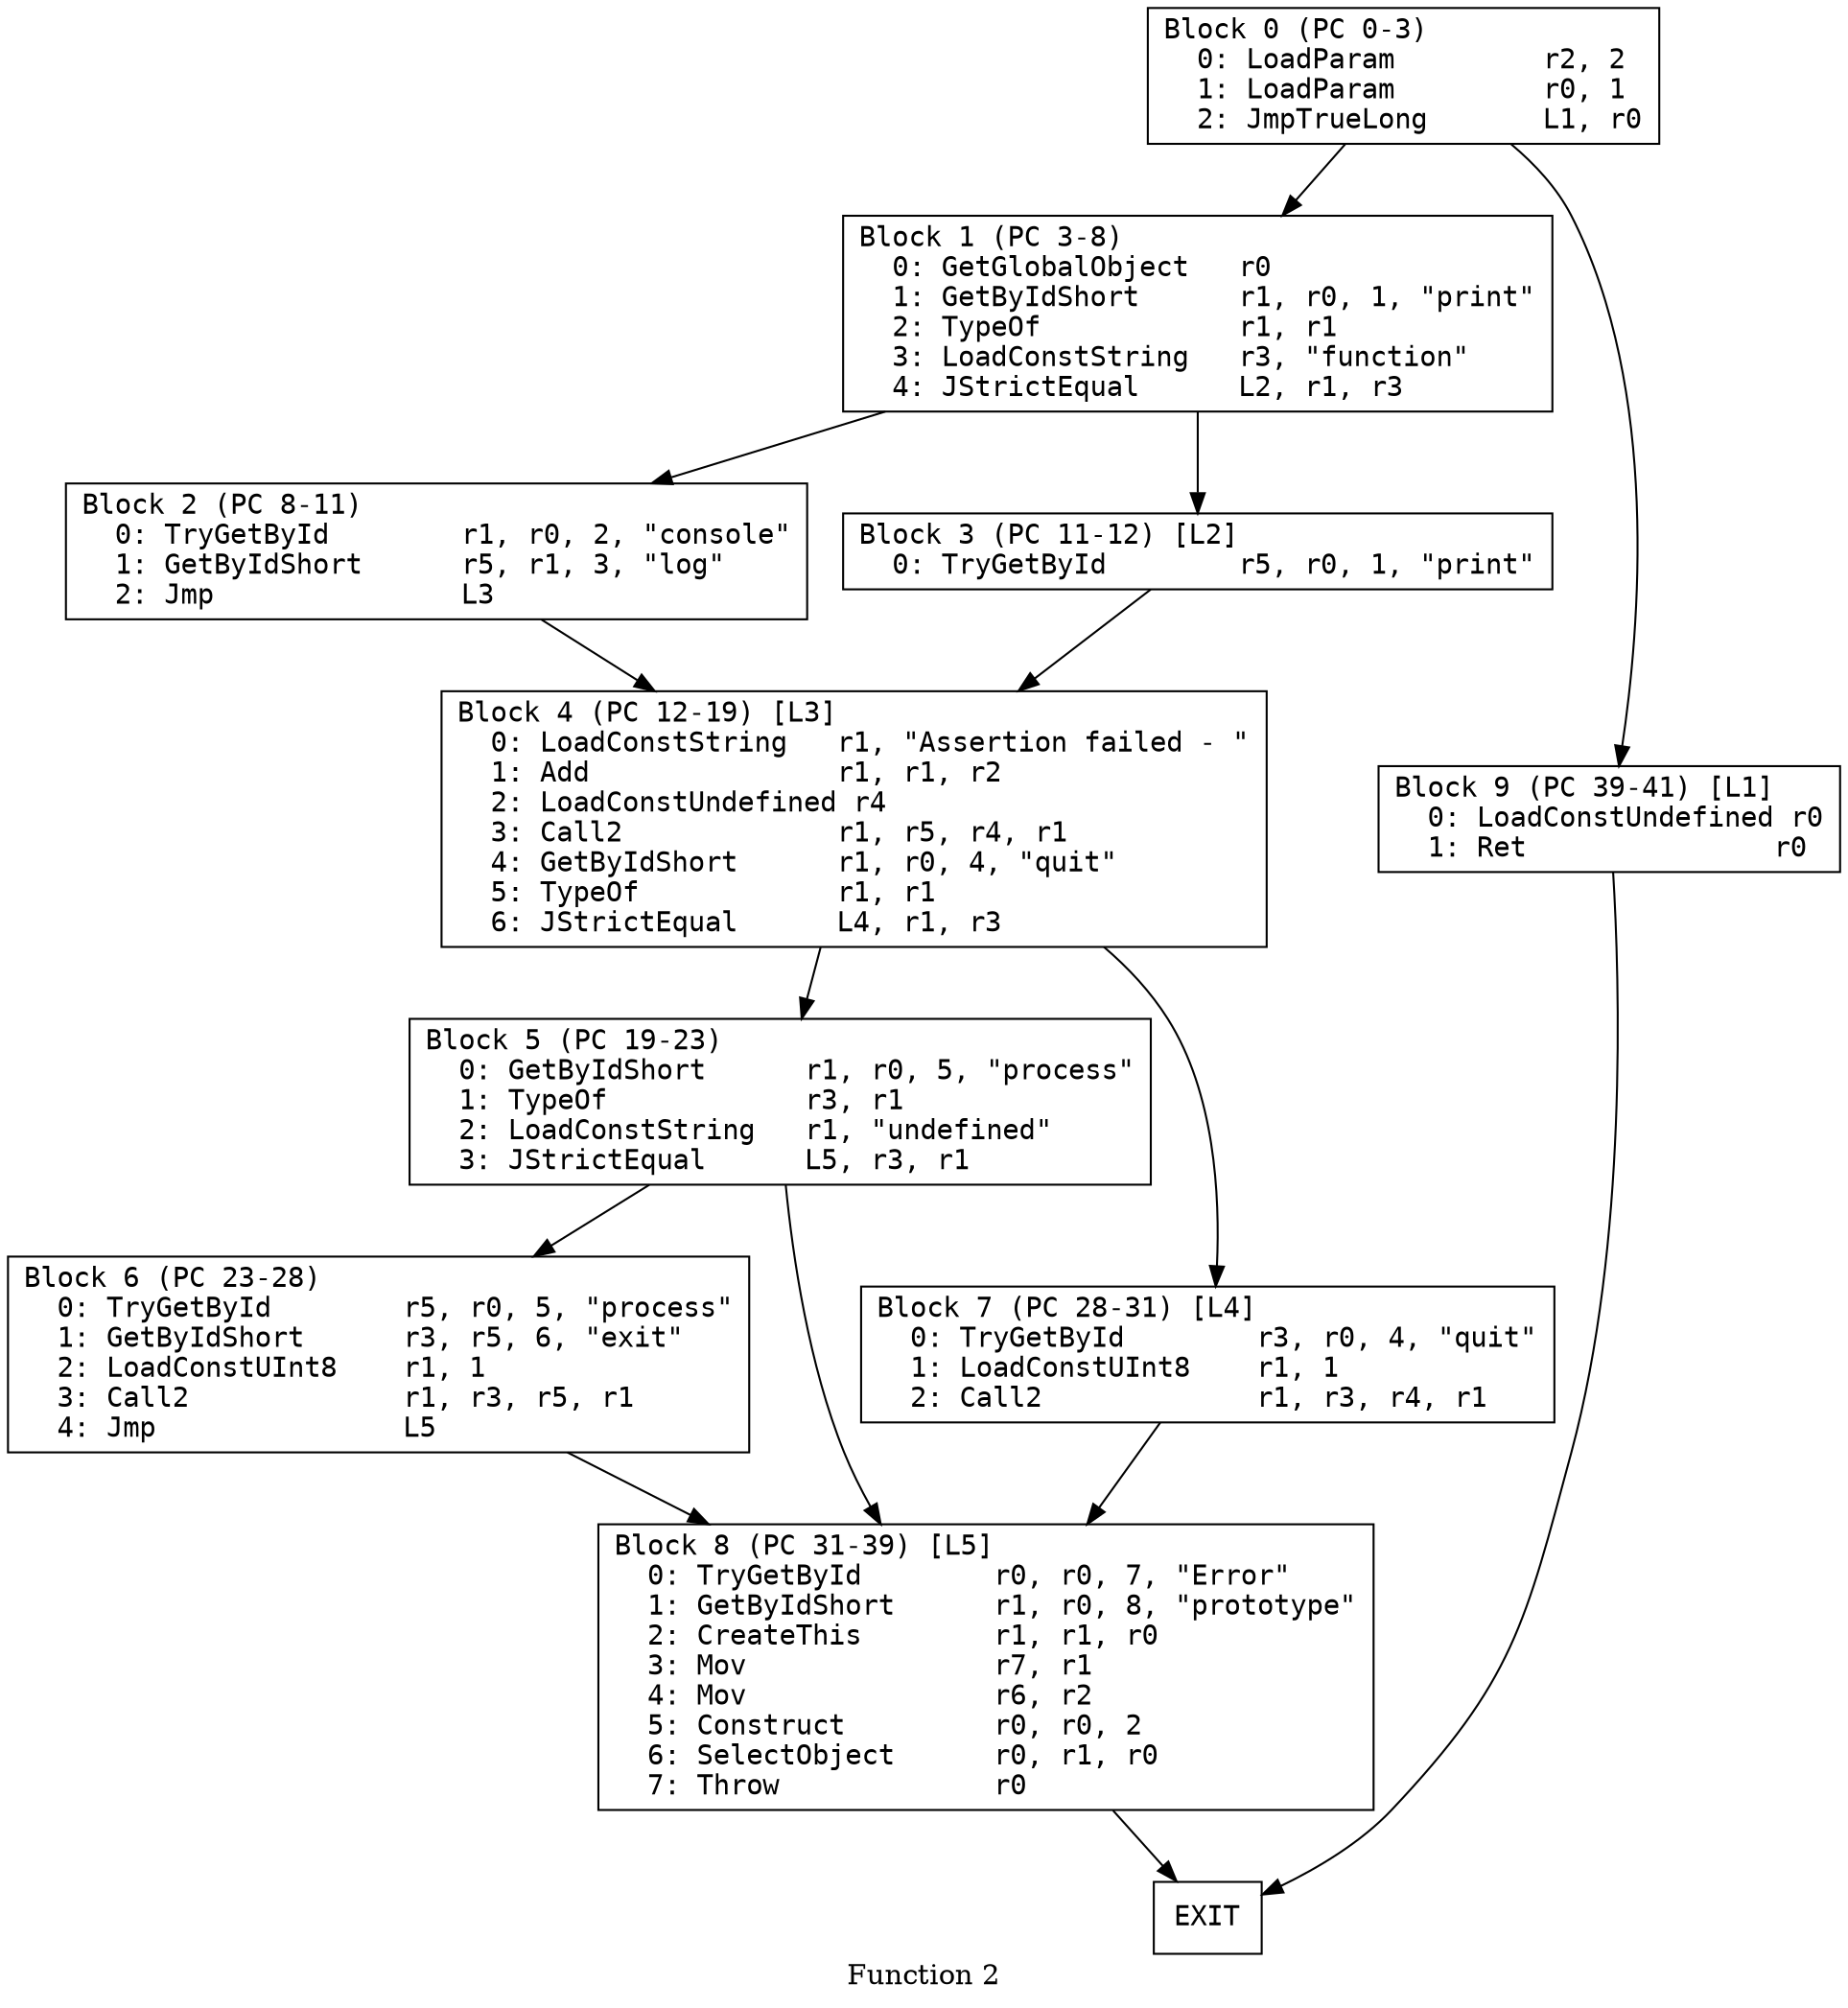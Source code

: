 // Function 2 from cjs_v96
// Generated from data/cjs_v96.dot

digraph {
  rankdir=TB;
  node [shape=box, fontname="monospace"];

  label = "Function 2";
  style = filled;
  color = lightgrey;

  f2_n0 [ label = "Block 0 (PC 0-3)\l  0: LoadParam         r2, 2\l  1: LoadParam         r0, 1\l  2: JmpTrueLong       L1, r0\l" ]
  f2_n1 [ label = "Block 1 (PC 3-8)\l  0: GetGlobalObject   r0\l  1: GetByIdShort      r1, r0, 1, \"print\"\l  2: TypeOf            r1, r1\l  3: LoadConstString   r3, \"function\"\l  4: JStrictEqual      L2, r1, r3\l" ]
  f2_n2 [ label = "Block 2 (PC 8-11)\l  0: TryGetById        r1, r0, 2, \"console\"\l  1: GetByIdShort      r5, r1, 3, \"log\"\l  2: Jmp               L3\l" ]
  f2_n3 [ label = "Block 3 (PC 11-12) [L2]\l  0: TryGetById        r5, r0, 1, \"print\"\l" ]
  f2_n4 [ label = "Block 4 (PC 12-19) [L3]\l  0: LoadConstString   r1, \"Assertion failed ‑ \"\l  1: Add               r1, r1, r2\l  2: LoadConstUndefined r4\l  3: Call2             r1, r5, r4, r1\l  4: GetByIdShort      r1, r0, 4, \"quit\"\l  5: TypeOf            r1, r1\l  6: JStrictEqual      L4, r1, r3\l" ]
  f2_n5 [ label = "Block 5 (PC 19-23)\l  0: GetByIdShort      r1, r0, 5, \"process\"\l  1: TypeOf            r3, r1\l  2: LoadConstString   r1, \"undefined\"\l  3: JStrictEqual      L5, r3, r1\l" ]
  f2_n6 [ label = "Block 6 (PC 23-28)\l  0: TryGetById        r5, r0, 5, \"process\"\l  1: GetByIdShort      r3, r5, 6, \"exit\"\l  2: LoadConstUInt8    r1, 1\l  3: Call2             r1, r3, r5, r1\l  4: Jmp               L5\l" ]
  f2_n7 [ label = "Block 7 (PC 28-31) [L4]\l  0: TryGetById        r3, r0, 4, \"quit\"\l  1: LoadConstUInt8    r1, 1\l  2: Call2             r1, r3, r4, r1\l" ]
  f2_n8 [ label = "Block 8 (PC 31-39) [L5]\l  0: TryGetById        r0, r0, 7, \"Error\"\l  1: GetByIdShort      r1, r0, 8, \"prototype\"\l  2: CreateThis        r1, r1, r0\l  3: Mov               r7, r1\l  4: Mov               r6, r2\l  5: Construct         r0, r0, 2\l  6: SelectObject      r0, r1, r0\l  7: Throw             r0\l" ]
  f2_n9 [ label = "Block 9 (PC 39-41) [L1]\l  0: LoadConstUndefined r0\l  1: Ret               r0\l" ]
  f2_n10 [ label = "EXIT" ]

  f2_n0 -> f2_n9
  f2_n0 -> f2_n1
  f2_n1 -> f2_n3
  f2_n1 -> f2_n2
  f2_n2 -> f2_n4
  f2_n3 -> f2_n4
  f2_n4 -> f2_n7
  f2_n4 -> f2_n5
  f2_n5 -> f2_n8
  f2_n5 -> f2_n6
  f2_n6 -> f2_n8
  f2_n7 -> f2_n8
  f2_n8 -> f2_n10
  f2_n9 -> f2_n10
}
